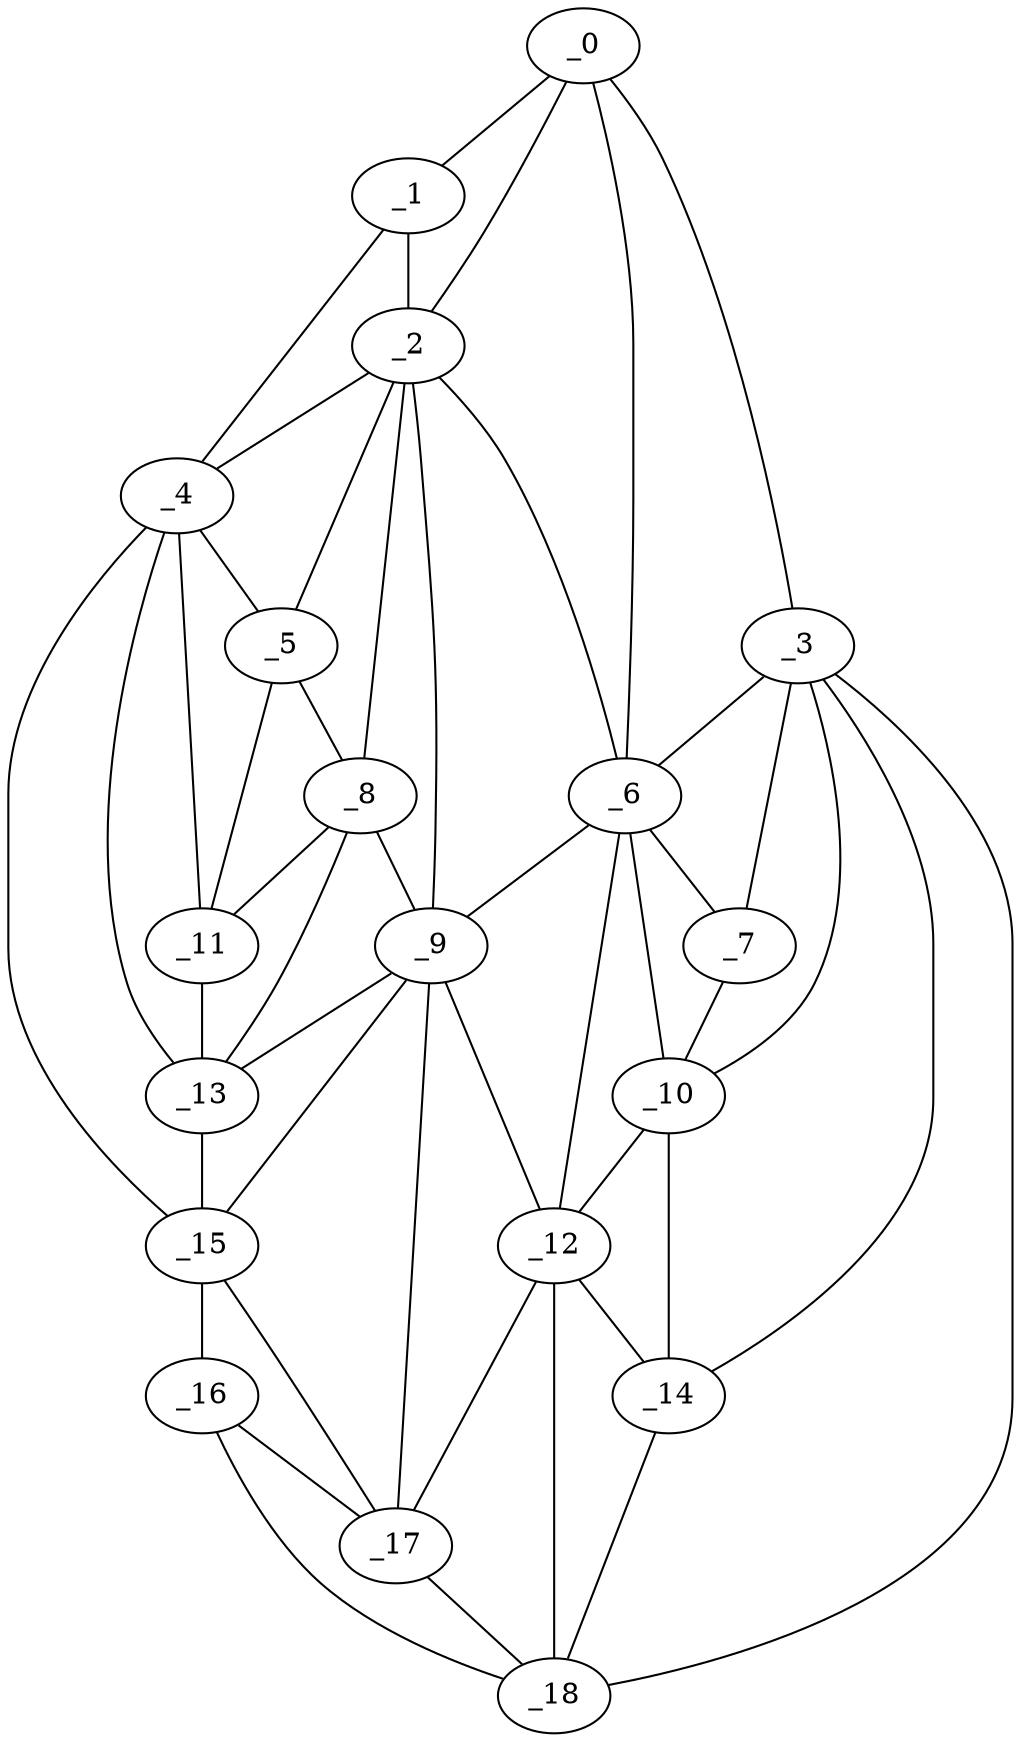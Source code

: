 graph "obj20__225.gxl" {
	_0	 [x=18,
		y=103];
	_1	 [x=53,
		y=2];
	_0 -- _1	 [valence=1];
	_2	 [x=64,
		y=23];
	_0 -- _2	 [valence=2];
	_3	 [x=67,
		y=124];
	_0 -- _3	 [valence=1];
	_6	 [x=78,
		y=88];
	_0 -- _6	 [valence=1];
	_1 -- _2	 [valence=2];
	_4	 [x=70,
		y=6];
	_1 -- _4	 [valence=1];
	_2 -- _4	 [valence=2];
	_5	 [x=74,
		y=14];
	_2 -- _5	 [valence=2];
	_2 -- _6	 [valence=2];
	_8	 [x=85,
		y=26];
	_2 -- _8	 [valence=1];
	_9	 [x=86,
		y=33];
	_2 -- _9	 [valence=2];
	_3 -- _6	 [valence=2];
	_7	 [x=79,
		y=91];
	_3 -- _7	 [valence=2];
	_10	 [x=88,
		y=95];
	_3 -- _10	 [valence=2];
	_14	 [x=99,
		y=99];
	_3 -- _14	 [valence=1];
	_18	 [x=111,
		y=102];
	_3 -- _18	 [valence=1];
	_4 -- _5	 [valence=2];
	_11	 [x=90,
		y=17];
	_4 -- _11	 [valence=2];
	_13	 [x=98,
		y=21];
	_4 -- _13	 [valence=2];
	_15	 [x=104,
		y=24];
	_4 -- _15	 [valence=1];
	_5 -- _8	 [valence=2];
	_5 -- _11	 [valence=2];
	_6 -- _7	 [valence=1];
	_6 -- _9	 [valence=1];
	_6 -- _10	 [valence=2];
	_12	 [x=97,
		y=68];
	_6 -- _12	 [valence=2];
	_7 -- _10	 [valence=2];
	_8 -- _9	 [valence=1];
	_8 -- _11	 [valence=1];
	_8 -- _13	 [valence=2];
	_9 -- _12	 [valence=2];
	_9 -- _13	 [valence=2];
	_9 -- _15	 [valence=2];
	_17	 [x=109,
		y=36];
	_9 -- _17	 [valence=1];
	_10 -- _12	 [valence=1];
	_10 -- _14	 [valence=2];
	_11 -- _13	 [valence=1];
	_12 -- _14	 [valence=2];
	_12 -- _17	 [valence=2];
	_12 -- _18	 [valence=1];
	_13 -- _15	 [valence=2];
	_14 -- _18	 [valence=1];
	_16	 [x=109,
		y=29];
	_15 -- _16	 [valence=1];
	_15 -- _17	 [valence=2];
	_16 -- _17	 [valence=2];
	_16 -- _18	 [valence=1];
	_17 -- _18	 [valence=2];
}
